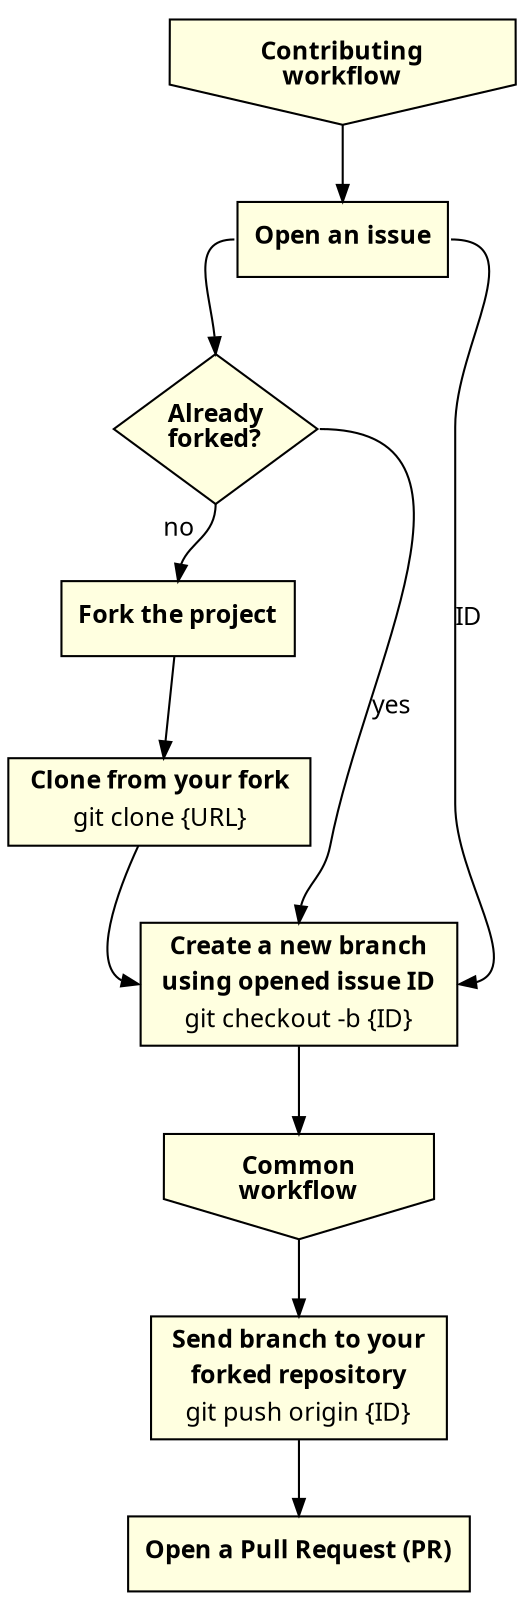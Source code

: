 digraph contributingworkflow {
    //splines = ortho;

    edge [
        arrowsize = 0.8,
        fontname = "Verdana",
        fontsize = 12
    ]

    node [
        shape = rect,
        style = filled,
        fillcolor = lightyellow,
        fontname = "Verdana",
        fontsize = 12
    ]

    // workflow
    contributing [
        shape = invhouse,
        label = <<b>Contributing<br/>workflow</b>>
    ]
    common [
        shape = invhouse,
        label = <<b>Common<br/>workflow</b>>
    ]

    // actions
    open_issue [label = <<b>Open an issue</b>>]
    fork_project [label = <<b>Fork the project</b>>]
    pull_request [label = <<b>Open a Pull Request (PR)</b>>]

    // decisions
    already_forked [
        shape = diamond,
        label = <<b>Already<br/>forked?</b>>,
        height = 1
    ];

    // commands
    git_clone [
        label = <
            <table border="0" cellborder="0" cellspacing="0">
            <tr><td><b>Clone from your fork</b></td></tr>
            <tr><td>git clone {URL}</td></tr>
            </table>
        >
    ]
    git_checkout_branch [
        label = <
            <table border="0" cellborder="0" cellspacing="0">
            <tr><td><b>Create a new branch</b></td></tr>
            <tr><td><b>using opened issue ID</b></td></tr>
            <tr><td>git checkout -b {ID}</td></tr>
            </table>
        >
    ]
    git_push [
        label = <
            <table border="0" cellborder="0" cellspacing="0">
            <tr><td><b>Send branch to your</b></td></tr>
            <tr><td><b>forked repository</b></td></tr>
            <tr><td>git push origin {ID}</td></tr>
            </table>
        >
    ]

    // relations
    contributing -> open_issue
    open_issue:w -> already_forked:n
    already_forked:e -> git_checkout_branch:n [label = "yes", constraint = false]
    already_forked:s -> fork_project:n [xlabel = "no"]
    open_issue:e -> git_checkout_branch:e [label = "ID"]
    git_checkout_branch -> common
    common -> git_push
    git_push -> pull_request

    fork_project -> git_clone
    git_clone -> git_checkout_branch:w
}
